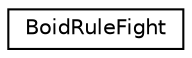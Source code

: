 digraph G
{
  edge [fontname="Helvetica",fontsize="10",labelfontname="Helvetica",labelfontsize="10"];
  node [fontname="Helvetica",fontsize="10",shape=record];
  rankdir=LR;
  Node1 [label="BoidRuleFight",height=0.2,width=0.4,color="black", fillcolor="white", style="filled",URL="$d5/d00/structBoidRuleFight.html"];
}
